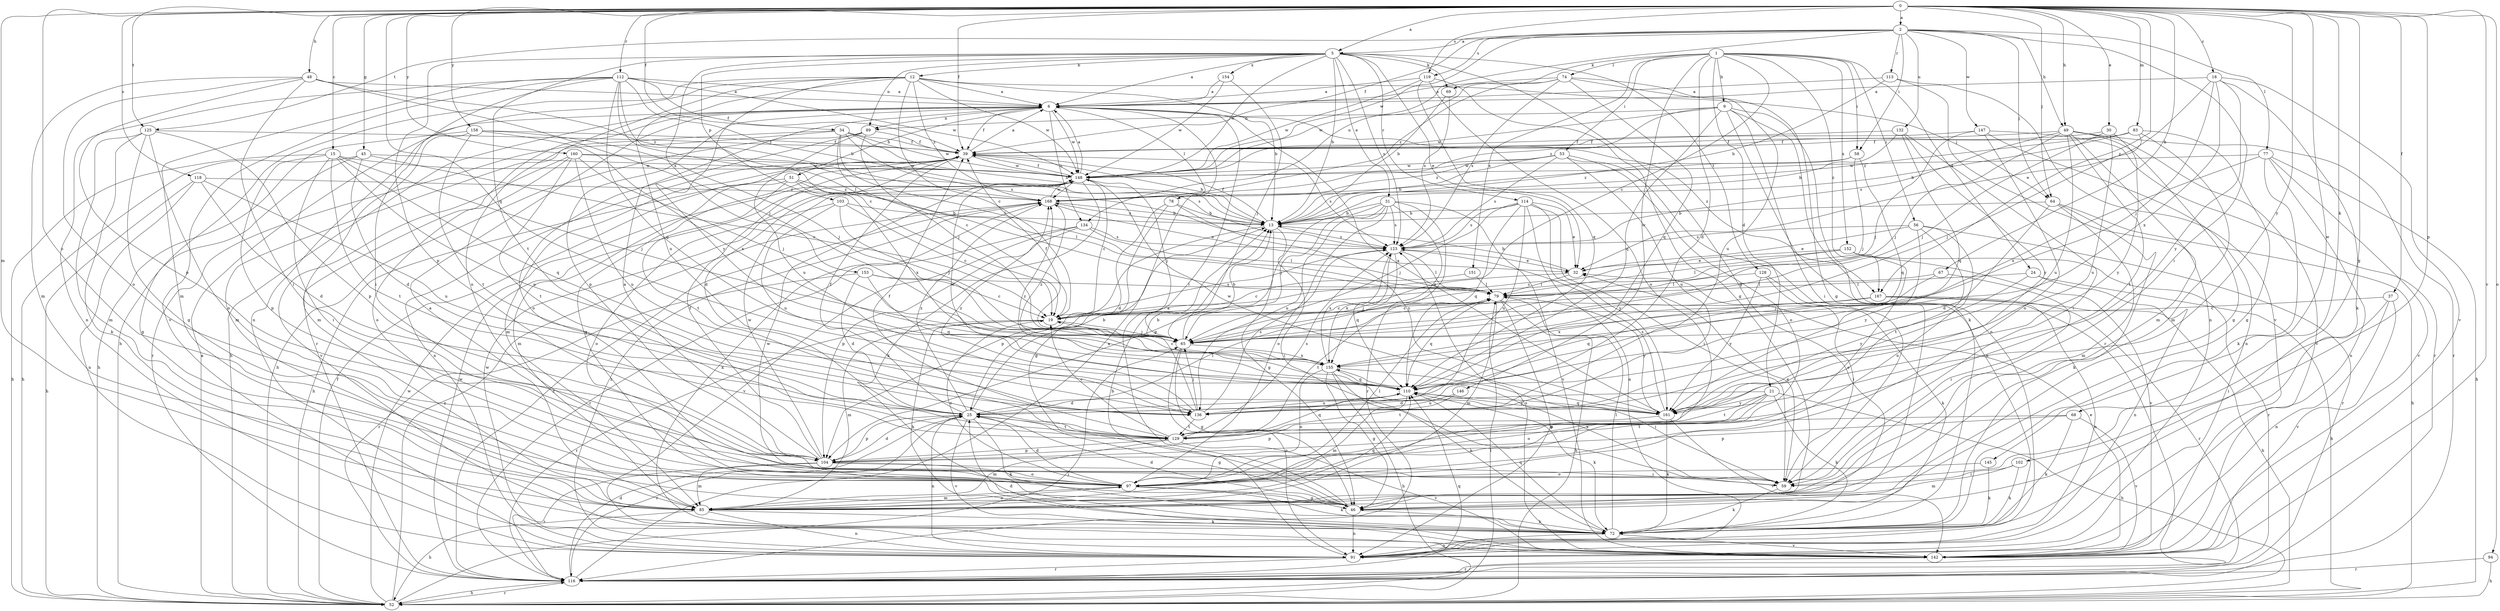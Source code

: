 strict digraph  {
0;
1;
2;
5;
6;
9;
12;
13;
15;
18;
19;
21;
24;
25;
30;
31;
32;
34;
37;
39;
45;
46;
48;
49;
51;
52;
53;
56;
58;
59;
64;
65;
67;
68;
69;
72;
74;
77;
78;
79;
83;
85;
89;
91;
94;
97;
102;
103;
104;
110;
112;
113;
114;
116;
118;
119;
123;
125;
128;
129;
132;
134;
136;
142;
145;
146;
147;
148;
151;
152;
153;
154;
155;
158;
160;
161;
167;
168;
0 -> 2  [label=a];
0 -> 5  [label=a];
0 -> 15  [label=c];
0 -> 18  [label=c];
0 -> 30  [label=e];
0 -> 34  [label=f];
0 -> 37  [label=f];
0 -> 39  [label=f];
0 -> 45  [label=g];
0 -> 46  [label=g];
0 -> 48  [label=h];
0 -> 49  [label=h];
0 -> 64  [label=j];
0 -> 67  [label=k];
0 -> 68  [label=k];
0 -> 83  [label=m];
0 -> 85  [label=m];
0 -> 94  [label=o];
0 -> 97  [label=o];
0 -> 102  [label=p];
0 -> 110  [label=q];
0 -> 112  [label=r];
0 -> 118  [label=s];
0 -> 119  [label=s];
0 -> 125  [label=t];
0 -> 142  [label=v];
0 -> 145  [label=w];
0 -> 158  [label=y];
0 -> 160  [label=y];
0 -> 161  [label=y];
0 -> 167  [label=z];
1 -> 9  [label=b];
1 -> 19  [label=c];
1 -> 21  [label=d];
1 -> 24  [label=d];
1 -> 25  [label=d];
1 -> 53  [label=i];
1 -> 56  [label=i];
1 -> 58  [label=i];
1 -> 69  [label=k];
1 -> 74  [label=l];
1 -> 146  [label=w];
1 -> 151  [label=x];
1 -> 152  [label=x];
1 -> 167  [label=z];
2 -> 5  [label=a];
2 -> 39  [label=f];
2 -> 49  [label=h];
2 -> 58  [label=i];
2 -> 59  [label=i];
2 -> 64  [label=j];
2 -> 77  [label=l];
2 -> 113  [label=r];
2 -> 119  [label=s];
2 -> 125  [label=t];
2 -> 132  [label=u];
2 -> 134  [label=u];
2 -> 147  [label=w];
2 -> 148  [label=w];
5 -> 6  [label=a];
5 -> 12  [label=b];
5 -> 13  [label=b];
5 -> 31  [label=e];
5 -> 32  [label=e];
5 -> 46  [label=g];
5 -> 69  [label=k];
5 -> 89  [label=n];
5 -> 103  [label=p];
5 -> 104  [label=p];
5 -> 114  [label=r];
5 -> 123  [label=s];
5 -> 128  [label=t];
5 -> 129  [label=t];
5 -> 148  [label=w];
5 -> 153  [label=x];
5 -> 154  [label=x];
6 -> 39  [label=f];
6 -> 51  [label=h];
6 -> 52  [label=h];
6 -> 78  [label=l];
6 -> 89  [label=n];
6 -> 104  [label=p];
6 -> 116  [label=r];
6 -> 134  [label=u];
6 -> 148  [label=w];
6 -> 167  [label=z];
9 -> 59  [label=i];
9 -> 72  [label=k];
9 -> 89  [label=n];
9 -> 91  [label=n];
9 -> 110  [label=q];
9 -> 116  [label=r];
9 -> 148  [label=w];
9 -> 168  [label=z];
12 -> 6  [label=a];
12 -> 13  [label=b];
12 -> 19  [label=c];
12 -> 52  [label=h];
12 -> 64  [label=j];
12 -> 91  [label=n];
12 -> 97  [label=o];
12 -> 136  [label=u];
12 -> 148  [label=w];
12 -> 161  [label=y];
12 -> 168  [label=z];
13 -> 39  [label=f];
13 -> 46  [label=g];
13 -> 59  [label=i];
13 -> 104  [label=p];
13 -> 123  [label=s];
13 -> 168  [label=z];
15 -> 52  [label=h];
15 -> 59  [label=i];
15 -> 65  [label=j];
15 -> 104  [label=p];
15 -> 110  [label=q];
15 -> 129  [label=t];
15 -> 136  [label=u];
15 -> 148  [label=w];
18 -> 6  [label=a];
18 -> 32  [label=e];
18 -> 65  [label=j];
18 -> 72  [label=k];
18 -> 142  [label=v];
18 -> 155  [label=x];
18 -> 161  [label=y];
19 -> 65  [label=j];
19 -> 72  [label=k];
19 -> 85  [label=m];
19 -> 116  [label=r];
19 -> 123  [label=s];
21 -> 25  [label=d];
21 -> 52  [label=h];
21 -> 72  [label=k];
21 -> 97  [label=o];
21 -> 104  [label=p];
21 -> 129  [label=t];
21 -> 161  [label=y];
24 -> 52  [label=h];
24 -> 79  [label=l];
24 -> 91  [label=n];
24 -> 161  [label=y];
25 -> 13  [label=b];
25 -> 39  [label=f];
25 -> 46  [label=g];
25 -> 72  [label=k];
25 -> 79  [label=l];
25 -> 91  [label=n];
25 -> 104  [label=p];
25 -> 116  [label=r];
25 -> 129  [label=t];
25 -> 142  [label=v];
25 -> 168  [label=z];
30 -> 39  [label=f];
30 -> 65  [label=j];
30 -> 136  [label=u];
30 -> 161  [label=y];
31 -> 13  [label=b];
31 -> 65  [label=j];
31 -> 97  [label=o];
31 -> 104  [label=p];
31 -> 116  [label=r];
31 -> 123  [label=s];
31 -> 136  [label=u];
31 -> 142  [label=v];
31 -> 155  [label=x];
32 -> 13  [label=b];
32 -> 65  [label=j];
32 -> 79  [label=l];
34 -> 13  [label=b];
34 -> 19  [label=c];
34 -> 39  [label=f];
34 -> 79  [label=l];
34 -> 85  [label=m];
34 -> 116  [label=r];
34 -> 123  [label=s];
34 -> 148  [label=w];
37 -> 19  [label=c];
37 -> 59  [label=i];
37 -> 91  [label=n];
37 -> 142  [label=v];
39 -> 6  [label=a];
39 -> 13  [label=b];
39 -> 25  [label=d];
39 -> 46  [label=g];
39 -> 85  [label=m];
39 -> 91  [label=n];
39 -> 123  [label=s];
39 -> 148  [label=w];
45 -> 19  [label=c];
45 -> 25  [label=d];
45 -> 46  [label=g];
45 -> 52  [label=h];
45 -> 148  [label=w];
46 -> 6  [label=a];
46 -> 25  [label=d];
46 -> 72  [label=k];
46 -> 91  [label=n];
46 -> 148  [label=w];
48 -> 6  [label=a];
48 -> 59  [label=i];
48 -> 65  [label=j];
48 -> 85  [label=m];
48 -> 97  [label=o];
48 -> 104  [label=p];
48 -> 168  [label=z];
49 -> 39  [label=f];
49 -> 46  [label=g];
49 -> 65  [label=j];
49 -> 85  [label=m];
49 -> 116  [label=r];
49 -> 123  [label=s];
49 -> 129  [label=t];
49 -> 136  [label=u];
49 -> 142  [label=v];
51 -> 52  [label=h];
51 -> 79  [label=l];
51 -> 85  [label=m];
51 -> 129  [label=t];
51 -> 155  [label=x];
51 -> 168  [label=z];
52 -> 6  [label=a];
52 -> 39  [label=f];
52 -> 65  [label=j];
52 -> 79  [label=l];
52 -> 116  [label=r];
52 -> 148  [label=w];
52 -> 168  [label=z];
53 -> 13  [label=b];
53 -> 91  [label=n];
53 -> 97  [label=o];
53 -> 123  [label=s];
53 -> 136  [label=u];
53 -> 148  [label=w];
53 -> 168  [label=z];
56 -> 32  [label=e];
56 -> 97  [label=o];
56 -> 116  [label=r];
56 -> 123  [label=s];
56 -> 129  [label=t];
56 -> 161  [label=y];
58 -> 65  [label=j];
58 -> 110  [label=q];
58 -> 148  [label=w];
58 -> 168  [label=z];
59 -> 32  [label=e];
59 -> 72  [label=k];
59 -> 155  [label=x];
64 -> 13  [label=b];
64 -> 25  [label=d];
64 -> 52  [label=h];
64 -> 72  [label=k];
64 -> 85  [label=m];
65 -> 13  [label=b];
65 -> 39  [label=f];
65 -> 46  [label=g];
65 -> 91  [label=n];
65 -> 155  [label=x];
67 -> 59  [label=i];
67 -> 65  [label=j];
67 -> 79  [label=l];
68 -> 72  [label=k];
68 -> 104  [label=p];
68 -> 129  [label=t];
68 -> 142  [label=v];
69 -> 13  [label=b];
69 -> 123  [label=s];
72 -> 79  [label=l];
72 -> 91  [label=n];
72 -> 110  [label=q];
72 -> 142  [label=v];
74 -> 6  [label=a];
74 -> 46  [label=g];
74 -> 110  [label=q];
74 -> 123  [label=s];
74 -> 136  [label=u];
74 -> 148  [label=w];
74 -> 168  [label=z];
77 -> 52  [label=h];
77 -> 72  [label=k];
77 -> 91  [label=n];
77 -> 142  [label=v];
77 -> 148  [label=w];
77 -> 155  [label=x];
78 -> 13  [label=b];
78 -> 25  [label=d];
78 -> 46  [label=g];
78 -> 161  [label=y];
79 -> 19  [label=c];
79 -> 52  [label=h];
79 -> 85  [label=m];
79 -> 91  [label=n];
79 -> 110  [label=q];
79 -> 129  [label=t];
79 -> 161  [label=y];
83 -> 13  [label=b];
83 -> 39  [label=f];
83 -> 46  [label=g];
83 -> 65  [label=j];
83 -> 85  [label=m];
83 -> 168  [label=z];
85 -> 6  [label=a];
85 -> 52  [label=h];
85 -> 72  [label=k];
85 -> 91  [label=n];
85 -> 97  [label=o];
85 -> 110  [label=q];
89 -> 39  [label=f];
89 -> 52  [label=h];
89 -> 65  [label=j];
89 -> 97  [label=o];
89 -> 136  [label=u];
91 -> 13  [label=b];
91 -> 116  [label=r];
91 -> 148  [label=w];
91 -> 168  [label=z];
94 -> 52  [label=h];
94 -> 116  [label=r];
97 -> 19  [label=c];
97 -> 25  [label=d];
97 -> 46  [label=g];
97 -> 72  [label=k];
97 -> 79  [label=l];
97 -> 85  [label=m];
102 -> 59  [label=i];
102 -> 72  [label=k];
102 -> 85  [label=m];
103 -> 13  [label=b];
103 -> 19  [label=c];
103 -> 65  [label=j];
103 -> 97  [label=o];
103 -> 136  [label=u];
104 -> 6  [label=a];
104 -> 25  [label=d];
104 -> 39  [label=f];
104 -> 59  [label=i];
104 -> 85  [label=m];
104 -> 97  [label=o];
104 -> 116  [label=r];
104 -> 148  [label=w];
110 -> 25  [label=d];
110 -> 72  [label=k];
110 -> 85  [label=m];
110 -> 136  [label=u];
110 -> 148  [label=w];
110 -> 161  [label=y];
110 -> 168  [label=z];
112 -> 6  [label=a];
112 -> 13  [label=b];
112 -> 19  [label=c];
112 -> 39  [label=f];
112 -> 59  [label=i];
112 -> 79  [label=l];
112 -> 85  [label=m];
112 -> 91  [label=n];
112 -> 110  [label=q];
112 -> 142  [label=v];
112 -> 148  [label=w];
113 -> 6  [label=a];
113 -> 13  [label=b];
113 -> 91  [label=n];
113 -> 142  [label=v];
114 -> 13  [label=b];
114 -> 32  [label=e];
114 -> 59  [label=i];
114 -> 65  [label=j];
114 -> 91  [label=n];
114 -> 110  [label=q];
114 -> 123  [label=s];
114 -> 136  [label=u];
114 -> 161  [label=y];
116 -> 6  [label=a];
116 -> 25  [label=d];
116 -> 52  [label=h];
116 -> 110  [label=q];
116 -> 148  [label=w];
116 -> 168  [label=z];
118 -> 25  [label=d];
118 -> 52  [label=h];
118 -> 91  [label=n];
118 -> 136  [label=u];
118 -> 168  [label=z];
119 -> 6  [label=a];
119 -> 46  [label=g];
119 -> 97  [label=o];
119 -> 110  [label=q];
119 -> 148  [label=w];
123 -> 32  [label=e];
123 -> 79  [label=l];
123 -> 110  [label=q];
123 -> 155  [label=x];
125 -> 39  [label=f];
125 -> 46  [label=g];
125 -> 72  [label=k];
125 -> 85  [label=m];
125 -> 97  [label=o];
125 -> 104  [label=p];
128 -> 59  [label=i];
128 -> 72  [label=k];
128 -> 79  [label=l];
128 -> 161  [label=y];
129 -> 19  [label=c];
129 -> 39  [label=f];
129 -> 85  [label=m];
129 -> 104  [label=p];
129 -> 110  [label=q];
129 -> 123  [label=s];
129 -> 142  [label=v];
132 -> 13  [label=b];
132 -> 39  [label=f];
132 -> 59  [label=i];
132 -> 110  [label=q];
132 -> 161  [label=y];
134 -> 79  [label=l];
134 -> 104  [label=p];
134 -> 116  [label=r];
134 -> 123  [label=s];
134 -> 142  [label=v];
136 -> 13  [label=b];
136 -> 65  [label=j];
136 -> 123  [label=s];
136 -> 129  [label=t];
136 -> 168  [label=z];
142 -> 25  [label=d];
142 -> 32  [label=e];
142 -> 116  [label=r];
142 -> 123  [label=s];
145 -> 72  [label=k];
145 -> 97  [label=o];
146 -> 129  [label=t];
146 -> 136  [label=u];
147 -> 39  [label=f];
147 -> 65  [label=j];
147 -> 91  [label=n];
147 -> 97  [label=o];
147 -> 116  [label=r];
148 -> 6  [label=a];
148 -> 19  [label=c];
148 -> 39  [label=f];
148 -> 65  [label=j];
148 -> 72  [label=k];
148 -> 168  [label=z];
151 -> 19  [label=c];
151 -> 79  [label=l];
152 -> 19  [label=c];
152 -> 32  [label=e];
152 -> 79  [label=l];
152 -> 97  [label=o];
152 -> 116  [label=r];
152 -> 142  [label=v];
153 -> 19  [label=c];
153 -> 25  [label=d];
153 -> 79  [label=l];
153 -> 110  [label=q];
153 -> 116  [label=r];
154 -> 6  [label=a];
154 -> 65  [label=j];
154 -> 148  [label=w];
155 -> 19  [label=c];
155 -> 46  [label=g];
155 -> 52  [label=h];
155 -> 59  [label=i];
155 -> 72  [label=k];
155 -> 97  [label=o];
155 -> 110  [label=q];
155 -> 123  [label=s];
155 -> 168  [label=z];
158 -> 39  [label=f];
158 -> 52  [label=h];
158 -> 65  [label=j];
158 -> 85  [label=m];
158 -> 129  [label=t];
158 -> 155  [label=x];
160 -> 65  [label=j];
160 -> 97  [label=o];
160 -> 123  [label=s];
160 -> 129  [label=t];
160 -> 136  [label=u];
160 -> 142  [label=v];
160 -> 148  [label=w];
161 -> 6  [label=a];
161 -> 72  [label=k];
161 -> 104  [label=p];
161 -> 110  [label=q];
161 -> 123  [label=s];
161 -> 142  [label=v];
161 -> 148  [label=w];
167 -> 19  [label=c];
167 -> 52  [label=h];
167 -> 91  [label=n];
167 -> 110  [label=q];
167 -> 116  [label=r];
167 -> 155  [label=x];
168 -> 13  [label=b];
168 -> 32  [label=e];
168 -> 72  [label=k];
168 -> 148  [label=w];
}
